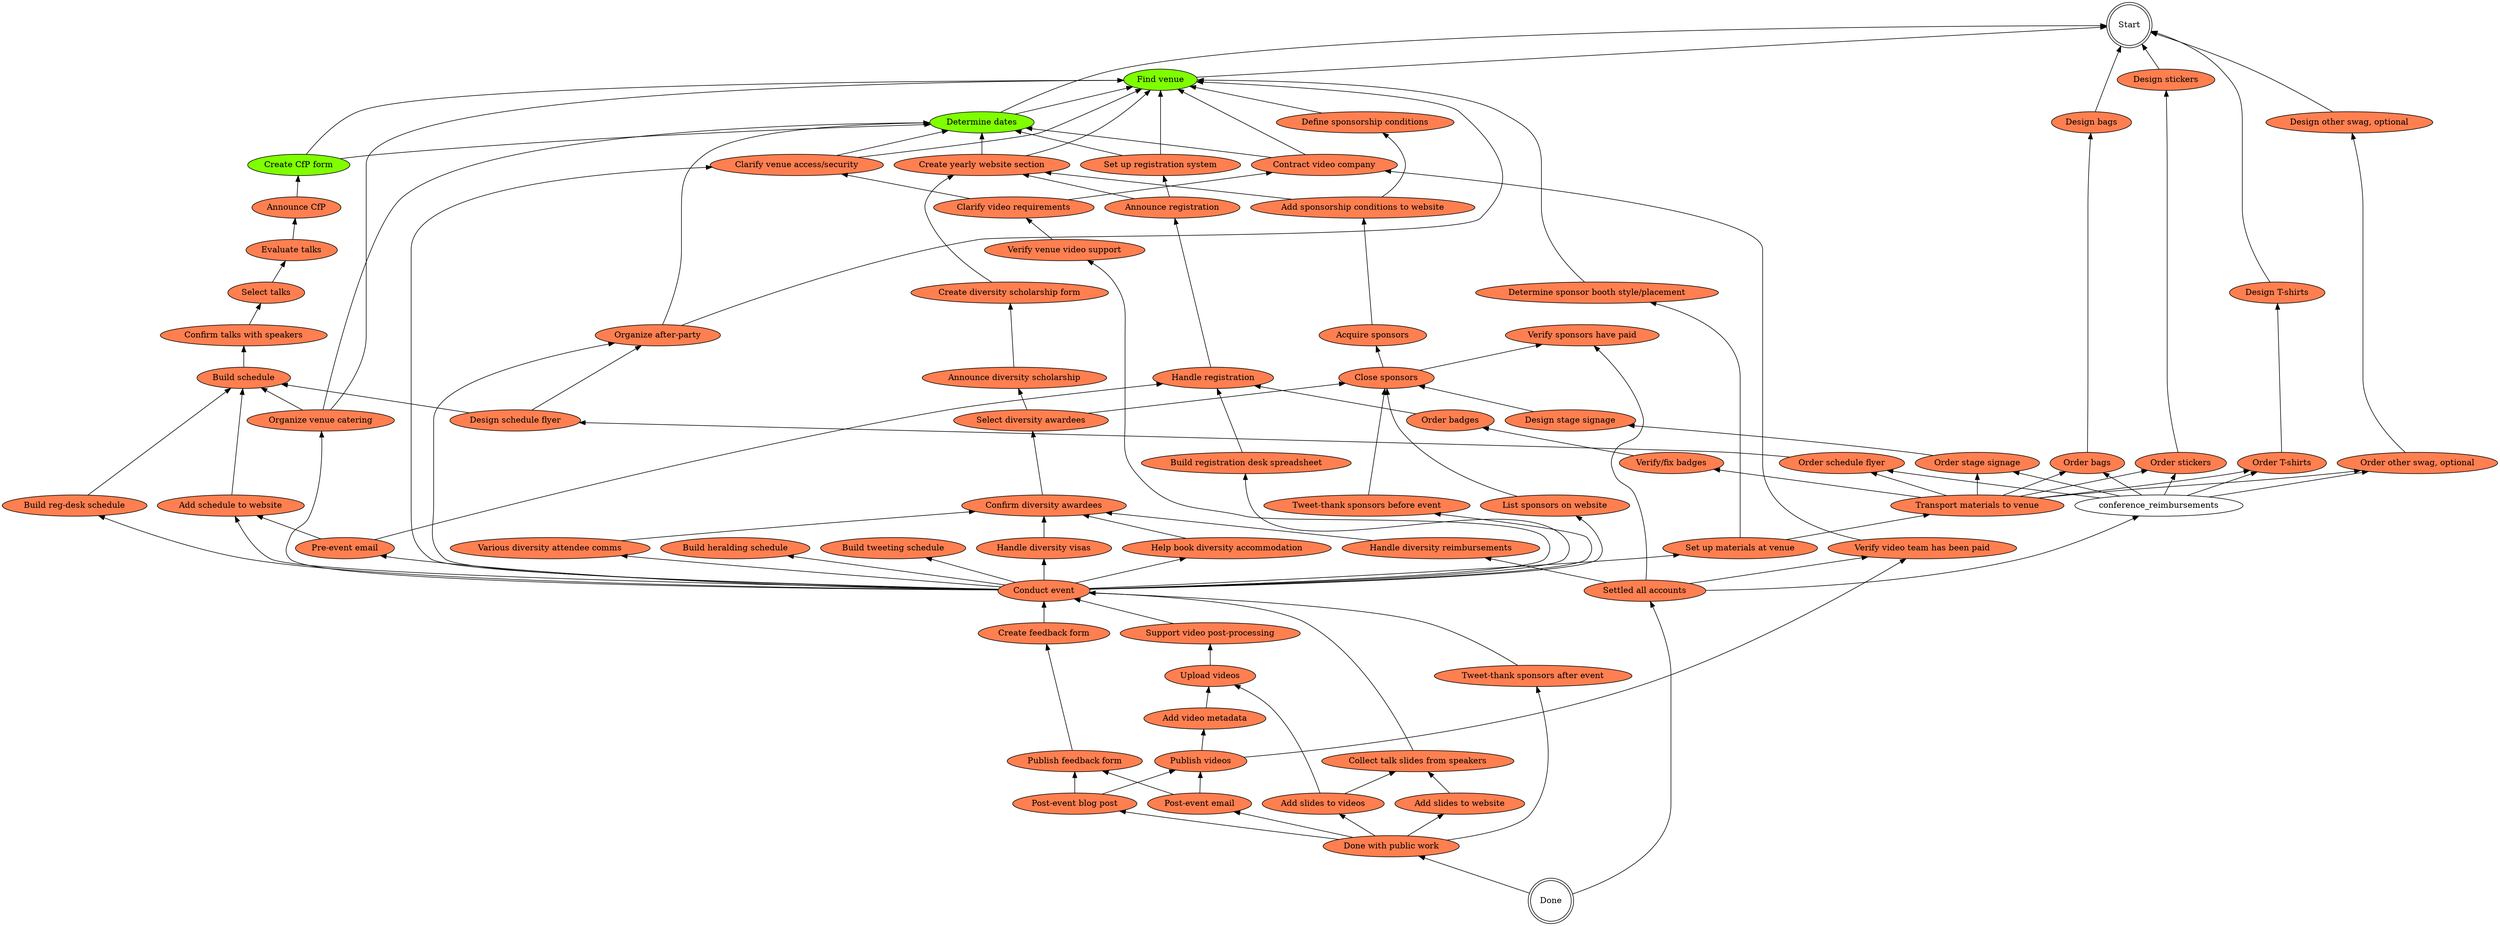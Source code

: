 digraph PromCon {
	rankdir=BT;
	determine_venue->start;
	determine_dates->start;
	determine_dates->determine_venue;
	design_bags->start;
	design_stickers->start;
	design_tshirts->start;
	design_other_swag->start;
	create_event_website->determine_dates;
	create_event_website->determine_venue;
	define_sponsorship_conditions->determine_venue;
	add_sponsorship_website->define_sponsorship_conditions;
	add_sponsorship_website->create_event_website;
	acquire_sponsors->add_sponsorship_website;
	close_sponsors->acquire_sponsors;
	list_sponsors->close_sponsors;
	tweet_sponsors_before->close_sponsors;
	tweet_sponsors_after->conduct_event;
	close_sponsors->sponsors_paid;
	create_cfp_form->determine_dates;
	create_cfp_form->determine_venue;
	announce_cfp->create_cfp_form;
	evaluate_talks->announce_cfp;
	select_talks->evaluate_talks;
	confirm_talks->select_talks;
	build_schedule->confirm_talks;
	website_schedule->build_schedule;
	registration_desk_schedule->build_schedule;
	design_schedule_flyer->build_schedule;
	design_schedule_flyer->organize_after_party;
	order_schedule_flyer->design_schedule_flyer;
	set_up_registration->determine_dates;
	set_up_registration->determine_venue;
	announce_registration->set_up_registration;
	announce_registration->create_event_website;
	handle_registration->announce_registration;
	organize_venue_food->determine_venue;
	organize_venue_food->determine_dates;
	organize_venue_food->build_schedule;
	organize_after_party->determine_venue;
	organize_after_party->determine_dates;
	clarify_venue_access->determine_venue;
	clarify_venue_access->determine_dates;
	booth_decisions->determine_venue;
	pre_event_email->handle_registration;
	pre_event_email->website_schedule;
	design_stage_signage->close_sponsors;
	order_stage_signage->design_stage_signage;
	order_bags->design_bags;
	order_stickers->design_stickers;
	order_tshirts->design_tshirts;
	order_other_swag->design_other_swag;
	order_badges->handle_registration;
	verify_badges->order_badges;
	build_registration_desk_sheet->handle_registration;
	contract_video_company->determine_venue;
	contract_video_company->determine_dates;
	clarify_video_reqs->contract_video_company;
	clarify_video_reqs->clarify_venue_access;
	verify_venue_video->clarify_video_reqs;
	video_paid->contract_video_company;
	transport_materials->verify_badges;
	transport_materials->order_bags;
	transport_materials->order_schedule_flyer;
	transport_materials->order_stage_signage;
	transport_materials->order_stickers;
	transport_materials->order_tshirts;
	transport_materials->order_other_swag;
	set_up_materials->transport_materials;
	set_up_materials->booth_decisions;
	create_diversity_form->create_event_website;
	announce_diversity->create_diversity_form;
	select_diversity->close_sponsors;
	select_diversity->announce_diversity;
	confirm_diversity->select_diversity;
	diversity_comms->confirm_diversity;
	diversity_visas->confirm_diversity;
	diversity_accommodation->confirm_diversity;
	diversity_reimbursements->confirm_diversity;
	conduct_event->set_up_materials;
	conduct_event->organize_venue_food;
	conduct_event->organize_after_party;
	conduct_event->clarify_venue_access;
	conduct_event->list_sponsors;
	conduct_event->tweet_sponsors_before;
	conduct_event->website_schedule;
	conduct_event->pre_event_email;
	conduct_event->heralding_schedule;
	conduct_event->tweeting_schedule;
	conduct_event->registration_desk_schedule;
	conduct_event->verify_venue_video;
	conduct_event->build_registration_desk_sheet;
	conduct_event->diversity_accommodation;
	conduct_event->diversity_visas;
	conduct_event->diversity_comms;
	create_feedback_form->conduct_event;
	publish_feedback_form->create_feedback_form;
	support_video_postprocessing->conduct_event;
	upload_videos->support_video_postprocessing;
	add_video_metadata->upload_videos;
	publish_videos->add_video_metadata;
	publish_videos->video_paid;
	collect_slides->conduct_event;
	add_slides_to_videos->collect_slides;
	add_slides_to_videos->upload_videos;
	add_slides_to_website->collect_slides;
	post_event_blog_post->publish_videos;
	post_event_blog_post->publish_feedback_form;
	post_event_email->publish_videos;
	post_event_email->publish_feedback_form;
	publishing_done->post_event_blog_post;
	publishing_done->post_event_email;
	publishing_done->tweet_sponsors_after;
	publishing_done->add_slides_to_videos;
	publishing_done->add_slides_to_website;
	conference_reimbursements->order_bags;
	conference_reimbursements->order_schedule_flyer;
	conference_reimbursements->order_stage_signage;
	conference_reimbursements->order_stickers;
	conference_reimbursements->order_tshirts;
	conference_reimbursements->order_other_swag;
	accounts_settled->diversity_reimbursements;
	accounts_settled->video_paid;
	accounts_settled->sponsors_paid;
	accounts_settled->conference_reimbursements;
	done->publishing_done;
	done->accounts_settled;
	accounts_settled [ URL="https://github.com/prometheus/promcon/issues/104", fillcolor=coral, label="Settled all accounts", style=filled ];
	acquire_sponsors [ URL="https://github.com/prometheus/promcon/issues/38", fillcolor=coral, label="Acquire sponsors", style=filled ];
	add_slides_to_videos [ URL="https://github.com/prometheus/promcon/issues/100", fillcolor=coral, label="Add slides to videos", style=filled ];
	add_slides_to_website [ URL="https://github.com/prometheus/promcon/issues/99", fillcolor=coral, label="Add slides to website", style=filled ];
	add_sponsorship_website [ URL="https://github.com/prometheus/promcon/issues/37", fillcolor=coral, label="Add sponsorship conditions to website", style=filled ];
	add_video_metadata [ URL="https://github.com/prometheus/promcon/issues/95", fillcolor=coral, label="Add video metadata", style=filled ];
	announce_cfp [ URL="https://github.com/prometheus/promcon/issues/45", fillcolor=coral, label="Announce CfP", style=filled ];
	announce_diversity [ URL="https://github.com/prometheus/promcon/issues/70", fillcolor=coral, label="Announce diversity scholarship", style=filled ];
	announce_registration [ URL="https://github.com/prometheus/promcon/issues/54", fillcolor=coral, label="Announce registration", style=filled ];
	booth_decisions [ URL="https://github.com/prometheus/promcon/issues/59", fillcolor=coral, label="Determine sponsor booth style/placement", style=filled ];
	build_registration_desk_sheet [ URL="https://github.com/prometheus/promcon/issues/89", fillcolor=coral, label="Build registration desk spreadsheet", style=filled ];
	build_schedule [ URL="https://github.com/prometheus/promcon/issues/49", fillcolor=coral, label="Build schedule", style=filled ];
	clarify_venue_access [ URL="https://github.com/prometheus/promcon/issues/58", fillcolor=coral, label="Clarify venue access/security", style=filled ];
	clarify_video_reqs [ URL="https://github.com/prometheus/promcon/issues/91", fillcolor=coral, label="Clarify video requirements", style=filled ];
	close_sponsors [ URL="https://github.com/prometheus/promcon/issues/39", fillcolor=coral, label="Close sponsors", style=filled ];
	collect_slides [ URL="https://github.com/prometheus/promcon/issues/98", fillcolor=coral, label="Collect talk slides from speakers", style=filled ];
	conduct_event [ URL="https://github.com/prometheus/promcon/issues/62", fillcolor=coral, label="Conduct event", style=filled ];
	conference_reimbursements;
	confirm_diversity [ URL="https://github.com/prometheus/promcon/issues/72", fillcolor=coral, label="Confirm diversity awardees", style=filled ];
	confirm_talks [ URL="https://github.com/prometheus/promcon/issues/48", fillcolor=coral, label="Confirm talks with speakers", style=filled ];
	contract_video_company [ URL="https://github.com/prometheus/promcon/issues/90", fillcolor=coral, label="Contract video company", style=filled ];
	create_cfp_form [ URL="https://github.com/prometheus/promcon/issues/44", fillcolor=chartreuse, label="Create CfP form", style=filled ];
	create_diversity_form [ URL="https://github.com/prometheus/promcon/issues/69", fillcolor=coral, label="Create diversity scholarship form", style=filled ];
	create_event_website [ URL="https://github.com/prometheus/promcon/issues/35", fillcolor=coral, label="Create yearly website section", style=filled ];
	create_feedback_form [ URL="https://github.com/prometheus/promcon/issues/101", fillcolor=coral, label="Create feedback form", style=filled ];
	define_sponsorship_conditions [ URL="https://github.com/prometheus/promcon/issues/36", fillcolor=coral, label="Define sponsorship conditions", style=filled ];
	design_bags [ URL="https://github.com/prometheus/promcon/issues/79", fillcolor=coral, label="Design bags", style=filled ];
	design_other_swag [ URL="https://github.com/prometheus/promcon/issues/85", fillcolor=coral, label="Design other swag, optional", style=filled ];
	design_schedule_flyer [ URL="https://github.com/prometheus/promcon/issues/51", fillcolor=coral, label="Design schedule flyer", style=filled ];
	design_stage_signage [ URL="https://github.com/prometheus/promcon/issues/77", fillcolor=coral, label="Design stage signage", style=filled ];
	design_stickers [ URL="https://github.com/prometheus/promcon/issues/81", fillcolor=coral, label="Design stickers", style=filled ];
	design_tshirts [ URL="https://github.com/prometheus/promcon/issues/83", fillcolor=coral, label="Design T-shirts", style=filled ];
	determine_dates [ URL="https://github.com/prometheus/promcon/issues/33", fillcolor=chartreuse, label="Determine dates", style=filled ];
	determine_venue [ URL="https://github.com/prometheus/promcon/issues/34", fillcolor=chartreuse, label="Find venue", style=filled ];
	diversity_accommodation [ URL="https://github.com/prometheus/promcon/issues/75", fillcolor=coral, label="Help book diversity accommodation", style=filled ];
	diversity_comms [ URL="https://github.com/prometheus/promcon/issues/73", fillcolor=coral, label="Various diversity attendee comms", style=filled ];
	diversity_reimbursements [ URL="https://github.com/prometheus/promcon/issues/76", fillcolor=coral, label="Handle diversity reimbursements", style=filled ];
	diversity_visas [ URL="https://github.com/prometheus/promcon/issues/74", fillcolor=coral, label="Handle diversity visas", style=filled ];
	done [ label="Done", shape=doublecircle ];
	evaluate_talks [ URL="https://github.com/prometheus/promcon/issues/46", fillcolor=coral, label="Evaluate talks", style=filled ];
	handle_registration [ URL="https://github.com/prometheus/promcon/issues/55", fillcolor=coral, label="Handle registration", style=filled ];
	heralding_schedule [ URL="https://github.com/prometheus/promcon/issues/66", fillcolor=coral, label="Build heralding schedule", style=filled ];
	list_sponsors [ URL="https://github.com/prometheus/promcon/issues/40", fillcolor=coral, label="List sponsors on website", style=filled ];
	order_badges [ URL="https://github.com/prometheus/promcon/issues/87", fillcolor=coral, label="Order badges", style=filled ];
	order_bags [ URL="https://github.com/prometheus/promcon/issues/80", fillcolor=coral, label="Order bags", style=filled ];
	order_other_swag [ URL="https://github.com/prometheus/promcon/issues/86", fillcolor=coral, label="Order other swag, optional", style=filled ];
	order_schedule_flyer [ URL="https://github.com/prometheus/promcon/issues/52", fillcolor=coral, label="Order schedule flyer", style=filled ];
	order_stage_signage [ URL="https://github.com/prometheus/promcon/issues/78", fillcolor=coral, label="Order stage signage", style=filled ];
	order_stickers [ URL="https://github.com/prometheus/promcon/issues/82", fillcolor=coral, label="Order stickers", style=filled ];
	order_tshirts [ URL="https://github.com/prometheus/promcon/issues/84", fillcolor=coral, label="Order T-shirts", style=filled ];
	organize_after_party [ URL="https://github.com/prometheus/promcon/issues/57", fillcolor=coral, label="Organize after-party", style=filled ];
	organize_venue_food [ URL="https://github.com/prometheus/promcon/issues/56", fillcolor=coral, label="Organize venue catering", style=filled ];
	post_event_blog_post [ URL="https://github.com/prometheus/promcon/issues/63", fillcolor=coral, label="Post-event blog post", style=filled ];
	post_event_email [ URL="https://github.com/prometheus/promcon/issues/65", fillcolor=coral, label="Post-event email", style=filled ];
	pre_event_email [ URL="https://github.com/prometheus/promcon/issues/64", fillcolor=coral, label="Pre-event email", style=filled ];
	publish_feedback_form [ URL="https://github.com/prometheus/promcon/issues/102", fillcolor=coral, label="Publish feedback form", style=filled ];
	publish_videos [ URL="https://github.com/prometheus/promcon/issues/96", fillcolor=coral, label="Publish videos", style=filled ];
	publishing_done [ URL="https://github.com/prometheus/promcon/issues/103", fillcolor=coral, label="Done with public work", style=filled ];
	registration_desk_schedule [ URL="https://github.com/prometheus/promcon/issues/68", fillcolor=coral, label="Build reg-desk schedule", style=filled ];
	select_diversity [ URL="https://github.com/prometheus/promcon/issues/71", fillcolor=coral, label="Select diversity awardees", style=filled ];
	select_talks [ URL="https://github.com/prometheus/promcon/issues/47", fillcolor=coral, label="Select talks", style=filled ];
	set_up_materials [ URL="https://github.com/prometheus/promcon/issues/61", fillcolor=coral, label="Set up materials at venue", style=filled ];
	set_up_registration [ URL="https://github.com/prometheus/promcon/issues/53", fillcolor=coral, label="Set up registration system", style=filled ];
	sponsors_paid [ URL="https://github.com/prometheus/promcon/issues/43", fillcolor=coral, label="Verify sponsors have paid", style=filled ];
	start [ label="Start", shape=doublecircle ];
	support_video_postprocessing [ URL="https://github.com/prometheus/promcon/issues/93", fillcolor=coral, label="Support video post-processing", style=filled ];
	transport_materials [ URL="https://github.com/prometheus/promcon/issues/60", fillcolor=coral, label="Transport materials to venue", style=filled ];
	tweet_sponsors_after [ URL="https://github.com/prometheus/promcon/issues/42", fillcolor=coral, label="Tweet-thank sponsors after event", style=filled ];
	tweet_sponsors_before [ URL="https://github.com/prometheus/promcon/issues/41", fillcolor=coral, label="Tweet-thank sponsors before event", style=filled ];
	tweeting_schedule [ URL="https://github.com/prometheus/promcon/issues/67", fillcolor=coral, label="Build tweeting schedule", style=filled ];
	upload_videos [ URL="https://github.com/prometheus/promcon/issues/94", fillcolor=coral, label="Upload videos", style=filled ];
	verify_badges [ URL="https://github.com/prometheus/promcon/issues/88", fillcolor=coral, label="Verify/fix badges", style=filled ];
	verify_venue_video [ URL="https://github.com/prometheus/promcon/issues/92", fillcolor=coral, label="Verify venue video support", style=filled ];
	video_paid [ URL="https://github.com/prometheus/promcon/issues/97", fillcolor=coral, label="Verify video team has been paid", style=filled ];
	website_schedule [ URL="https://github.com/prometheus/promcon/issues/50", fillcolor=coral, label="Add schedule to website", style=filled ];

}
